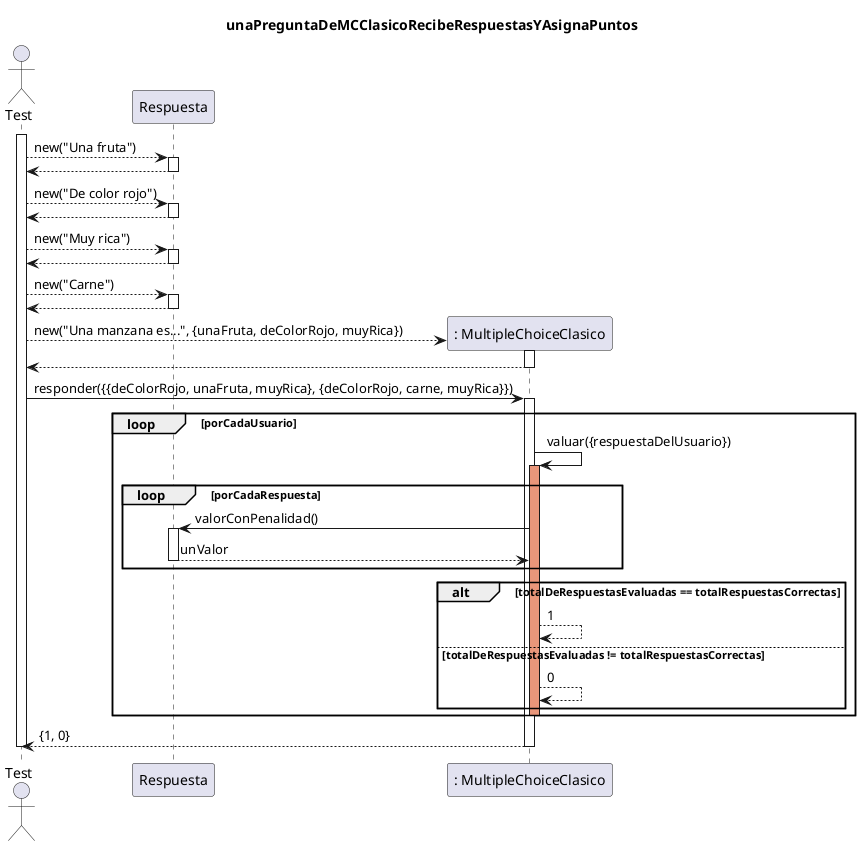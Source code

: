 @startuml
skinparam classAttributeIconSize 0

title unaPreguntaDeMCClasicoRecibeRespuestasYAsignaPuntos

actor Test
participant "Respuesta" as respuesta
participant ": MultipleChoiceClasico" as preguntaMC

activate Test

    Test --> respuesta: new("Una fruta")
    activate respuesta
        respuesta --> Test
    deactivate respuesta

    Test --> respuesta: new("De color rojo")
    activate respuesta
        respuesta --> Test
    deactivate respuesta

    Test --> respuesta: new("Muy rica")
    activate respuesta
        respuesta --> Test
    deactivate respuesta

    Test --> respuesta: new("Carne")
    activate respuesta
        respuesta --> Test
    deactivate respuesta

    create preguntaMC
    Test --> preguntaMC: new("Una manzana es...", {unaFruta, deColorRojo, muyRica})
    activate preguntaMC
        preguntaMC --> Test
    deactivate preguntaMC

    Test -> preguntaMC: responder({{deColorRojo, unaFruta, muyRica}, {deColorRojo, carne, muyRica}})
    activate preguntaMC
        loop porCadaUsuario
            preguntaMC -> preguntaMC: valuar({respuestaDelUsuario})
            activate preguntaMC #DarkSalmon
                loop porCadaRespuesta
                    preguntaMC -> respuesta: valorConPenalidad()
                    activate respuesta
                        respuesta --> preguntaMC: unValor
                    deactivate respuesta
                end
                alt totalDeRespuestasEvaluadas == totalRespuestasCorrectas
                    preguntaMC --> preguntaMC: 1
                else totalDeRespuestasEvaluadas != totalRespuestasCorrectas
                    preguntaMC --> preguntaMC: 0
                end group
            deactivate preguntaMC
        end
        preguntaMC --> Test: {1, 0}
    deactivate preguntaMC

deactivate Test


@enduml